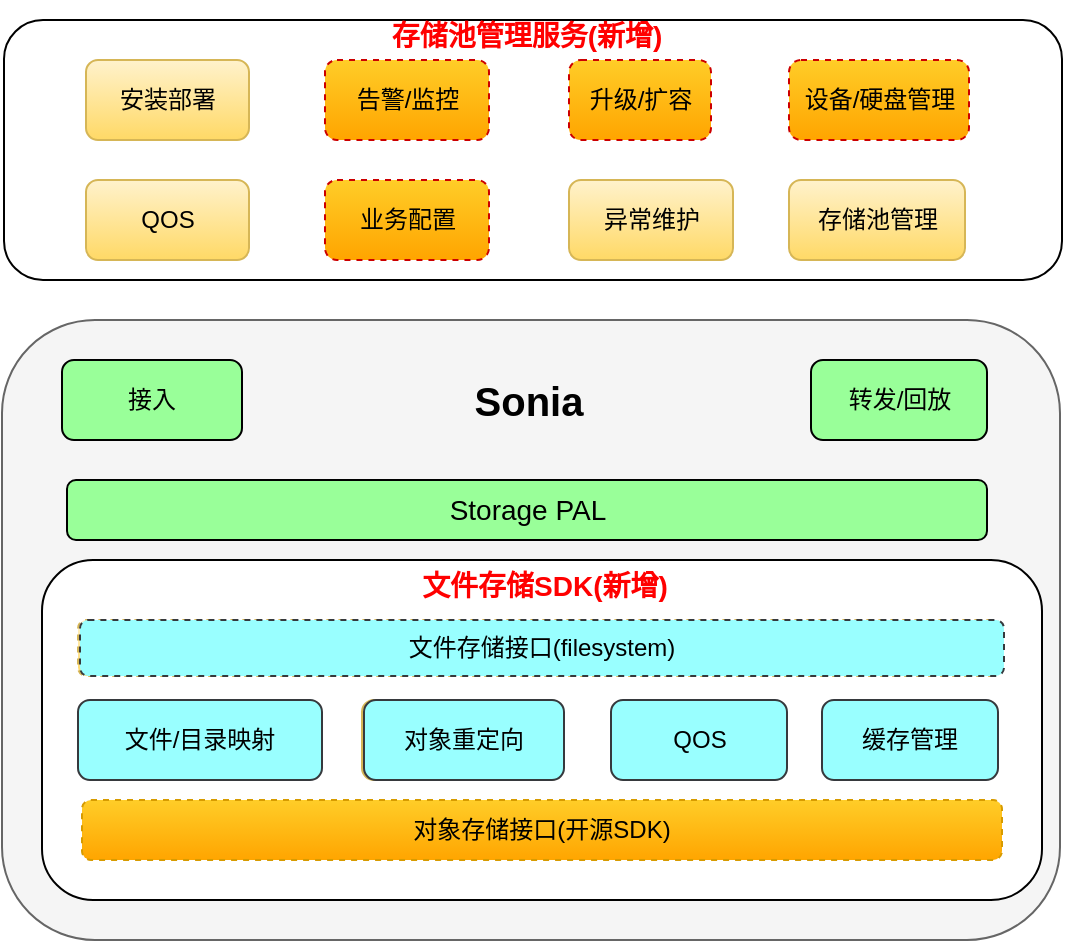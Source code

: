 <mxfile version="17.2.4" type="github">
  <diagram id="6I0OCvxSQrVGMHxT2VVA" name="Page-1">
    <mxGraphModel dx="244" dy="691" grid="1" gridSize="10" guides="1" tooltips="1" connect="1" arrows="1" fold="1" page="1" pageScale="1" pageWidth="850" pageHeight="1100" math="0" shadow="0">
      <root>
        <mxCell id="0" />
        <mxCell id="1" parent="0" />
        <mxCell id="9gsmvQGUKXDNRBUVS-hP-14" value="" style="rounded=1;whiteSpace=wrap;html=1;fillColor=#f5f5f5;strokeColor=#666666;sketch=0;fontColor=#333333;" parent="1" vertex="1">
          <mxGeometry x="960" y="600" width="529" height="310" as="geometry" />
        </mxCell>
        <mxCell id="9gsmvQGUKXDNRBUVS-hP-2" value="" style="rounded=1;whiteSpace=wrap;html=1;sketch=0;" parent="1" vertex="1">
          <mxGeometry x="980" y="720" width="500" height="170" as="geometry" />
        </mxCell>
        <mxCell id="9gsmvQGUKXDNRBUVS-hP-1" value="文件存储接口(filesystem)" style="rounded=1;whiteSpace=wrap;html=1;fillColor=#fff2cc;gradientColor=#ffd966;strokeColor=#d6b656;dashed=1;sketch=0;" parent="1" vertex="1">
          <mxGeometry x="998" y="750" width="462" height="28" as="geometry" />
        </mxCell>
        <mxCell id="9gsmvQGUKXDNRBUVS-hP-3" value="&lt;font style=&quot;font-size: 14px&quot;&gt;Storage&amp;nbsp;PAL&lt;/font&gt;" style="rounded=1;whiteSpace=wrap;html=1;fillColor=#99FF99;strokeColor=#000000;gradientColor=none;sketch=0;" parent="1" vertex="1">
          <mxGeometry x="992.5" y="680" width="460" height="30" as="geometry" />
        </mxCell>
        <mxCell id="9gsmvQGUKXDNRBUVS-hP-4" value="文件/目录映射" style="rounded=1;whiteSpace=wrap;html=1;fillColor=#99FFFF;strokeColor=#36393d;sketch=0;" parent="1" vertex="1">
          <mxGeometry x="998" y="790" width="122" height="40" as="geometry" />
        </mxCell>
        <mxCell id="9gsmvQGUKXDNRBUVS-hP-5" value="对象重定向" style="rounded=1;whiteSpace=wrap;html=1;fillColor=#fff2cc;gradientColor=#ffd966;strokeColor=#d6b656;sketch=0;" parent="1" vertex="1">
          <mxGeometry x="1140" y="790" width="100" height="40" as="geometry" />
        </mxCell>
        <mxCell id="9gsmvQGUKXDNRBUVS-hP-6" value="QOS" style="rounded=1;whiteSpace=wrap;html=1;fillColor=#99FFFF;strokeColor=#36393d;sketch=0;" parent="1" vertex="1">
          <mxGeometry x="1264.5" y="790" width="88" height="40" as="geometry" />
        </mxCell>
        <mxCell id="9gsmvQGUKXDNRBUVS-hP-7" value="对象存储接口(开源SDK)" style="rounded=1;whiteSpace=wrap;html=1;fillColor=#ffcd28;strokeColor=#d79b00;gradientColor=#ffa500;dashed=1;strokeWidth=1;sketch=0;" parent="1" vertex="1">
          <mxGeometry x="1000" y="840" width="460" height="30" as="geometry" />
        </mxCell>
        <mxCell id="9gsmvQGUKXDNRBUVS-hP-10" value="缓存管理" style="rounded=1;whiteSpace=wrap;html=1;fillColor=#99FFFF;strokeColor=#36393d;sketch=0;" parent="1" vertex="1">
          <mxGeometry x="1370" y="790" width="88" height="40" as="geometry" />
        </mxCell>
        <mxCell id="rMFWkKAfBQ_fau_hNALP-1" value="接入" style="rounded=1;whiteSpace=wrap;html=1;fillColor=#99FF99;strokeColor=#000000;gradientColor=none;sketch=0;" parent="1" vertex="1">
          <mxGeometry x="990" y="620" width="90" height="40" as="geometry" />
        </mxCell>
        <mxCell id="rMFWkKAfBQ_fau_hNALP-2" value="转发/回放" style="rounded=1;whiteSpace=wrap;html=1;fillColor=#99FF99;strokeColor=#000000;gradientColor=none;sketch=0;" parent="1" vertex="1">
          <mxGeometry x="1364.5" y="620" width="88" height="40" as="geometry" />
        </mxCell>
        <mxCell id="rMFWkKAfBQ_fau_hNALP-4" value="&lt;font style=&quot;font-size: 20px&quot;&gt;Sonia&lt;/font&gt;" style="text;strokeColor=none;fillColor=none;html=1;fontSize=24;fontStyle=1;verticalAlign=middle;align=center;sketch=0;" parent="1" vertex="1">
          <mxGeometry x="1162" y="620" width="121" height="40" as="geometry" />
        </mxCell>
        <mxCell id="rMFWkKAfBQ_fau_hNALP-6" value="&lt;font style=&quot;font-size: 14px&quot; color=&quot;#ff0000&quot;&gt;文件存储SDK(新增)&lt;/font&gt;" style="text;strokeColor=none;fillColor=none;html=1;fontSize=24;fontStyle=1;verticalAlign=middle;align=center;sketch=0;" parent="1" vertex="1">
          <mxGeometry x="1161" y="720" width="140" height="20" as="geometry" />
        </mxCell>
        <mxCell id="7viiO_OMf_TRh3w1Xoa2-2" value="" style="rounded=1;whiteSpace=wrap;html=1;sketch=0;" parent="1" vertex="1">
          <mxGeometry x="961" y="450" width="529" height="130" as="geometry" />
        </mxCell>
        <mxCell id="7viiO_OMf_TRh3w1Xoa2-4" value="安装部署" style="rounded=1;whiteSpace=wrap;html=1;fillColor=#fff2cc;strokeColor=#d6b656;gradientColor=#ffd966;sketch=0;" parent="1" vertex="1">
          <mxGeometry x="1002" y="470" width="81.5" height="40" as="geometry" />
        </mxCell>
        <mxCell id="7viiO_OMf_TRh3w1Xoa2-5" value="QOS" style="rounded=1;whiteSpace=wrap;html=1;fillColor=#fff2cc;strokeColor=#d6b656;gradientColor=#ffd966;sketch=0;" parent="1" vertex="1">
          <mxGeometry x="1002" y="530" width="81.5" height="40" as="geometry" />
        </mxCell>
        <mxCell id="7viiO_OMf_TRh3w1Xoa2-6" value="&lt;font style=&quot;font-size: 14px&quot; color=&quot;#ff0000&quot;&gt;存储池管理服务(新增)&lt;/font&gt;" style="text;strokeColor=none;fillColor=none;html=1;fontSize=24;fontStyle=1;verticalAlign=middle;align=center;sketch=0;" parent="1" vertex="1">
          <mxGeometry x="1152" y="440" width="140" height="30" as="geometry" />
        </mxCell>
        <mxCell id="7viiO_OMf_TRh3w1Xoa2-7" value="存储池管理" style="rounded=1;whiteSpace=wrap;html=1;fillColor=#fff2cc;strokeColor=#d6b656;gradientColor=#ffd966;sketch=0;" parent="1" vertex="1">
          <mxGeometry x="1353.5" y="530" width="88" height="40" as="geometry" />
        </mxCell>
        <mxCell id="7viiO_OMf_TRh3w1Xoa2-8" value="异常维护" style="rounded=1;whiteSpace=wrap;html=1;fillColor=#fff2cc;strokeColor=#d6b656;gradientColor=#ffd966;sketch=0;" parent="1" vertex="1">
          <mxGeometry x="1243.5" y="530" width="82" height="40" as="geometry" />
        </mxCell>
        <mxCell id="7viiO_OMf_TRh3w1Xoa2-9" value="告警/监控" style="rounded=1;whiteSpace=wrap;html=1;fillColor=#ffcd28;strokeColor=#CC0000;dashed=1;gradientColor=#ffa500;sketch=0;" parent="1" vertex="1">
          <mxGeometry x="1121.5" y="470" width="82" height="40" as="geometry" />
        </mxCell>
        <mxCell id="7viiO_OMf_TRh3w1Xoa2-10" value="升级/扩容" style="rounded=1;whiteSpace=wrap;html=1;fillColor=#ffcd28;strokeColor=#CC0000;dashed=1;gradientColor=#ffa500;sketch=0;" parent="1" vertex="1">
          <mxGeometry x="1243.5" y="470" width="71" height="40" as="geometry" />
        </mxCell>
        <mxCell id="7viiO_OMf_TRh3w1Xoa2-12" value="设备/硬盘管理" style="rounded=1;whiteSpace=wrap;html=1;fillColor=#ffcd28;strokeColor=#CC0000;dashed=1;gradientColor=#ffa500;sketch=0;" parent="1" vertex="1">
          <mxGeometry x="1353.5" y="470" width="90" height="40" as="geometry" />
        </mxCell>
        <mxCell id="7viiO_OMf_TRh3w1Xoa2-13" value="业务配置" style="rounded=1;whiteSpace=wrap;html=1;fillColor=#ffcd28;strokeColor=#CC0000;dashed=1;gradientColor=#ffa500;sketch=0;" parent="1" vertex="1">
          <mxGeometry x="1121.5" y="530" width="82" height="40" as="geometry" />
        </mxCell>
        <mxCell id="C-nXtDwpllweRkOH9N8I-1" value="文件存储接口(filesystem)" style="rounded=1;whiteSpace=wrap;html=1;fillColor=#99FFFF;strokeColor=#36393d;dashed=1;sketch=0;" vertex="1" parent="1">
          <mxGeometry x="999" y="750" width="462" height="28" as="geometry" />
        </mxCell>
        <mxCell id="C-nXtDwpllweRkOH9N8I-2" value="对象重定向" style="rounded=1;whiteSpace=wrap;html=1;fillColor=#99FFFF;strokeColor=#36393d;sketch=0;" vertex="1" parent="1">
          <mxGeometry x="1141" y="790" width="100" height="40" as="geometry" />
        </mxCell>
      </root>
    </mxGraphModel>
  </diagram>
</mxfile>
